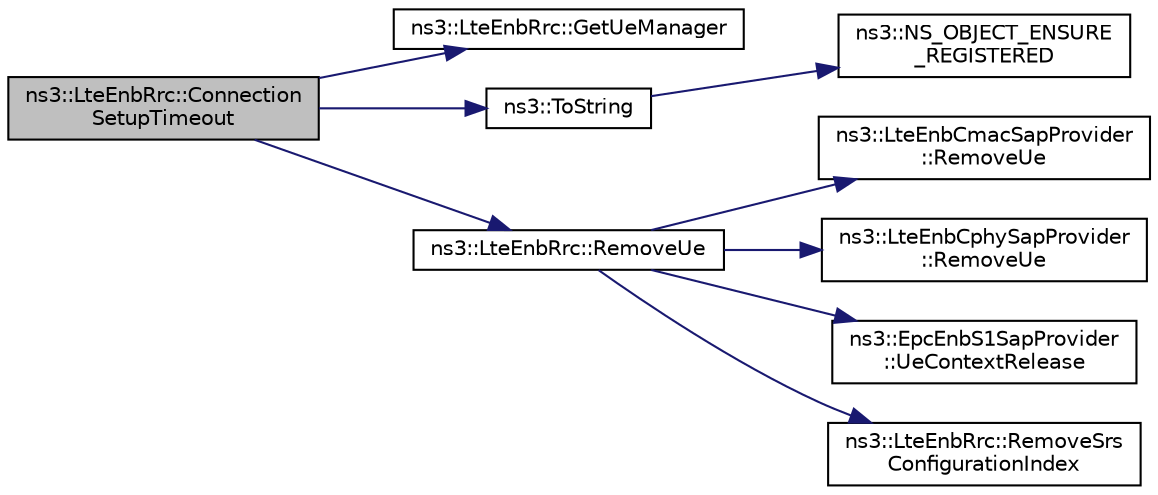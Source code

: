 digraph "ns3::LteEnbRrc::ConnectionSetupTimeout"
{
  edge [fontname="Helvetica",fontsize="10",labelfontname="Helvetica",labelfontsize="10"];
  node [fontname="Helvetica",fontsize="10",shape=record];
  rankdir="LR";
  Node1 [label="ns3::LteEnbRrc::Connection\lSetupTimeout",height=0.2,width=0.4,color="black", fillcolor="grey75", style="filled", fontcolor="black"];
  Node1 -> Node2 [color="midnightblue",fontsize="10",style="solid"];
  Node2 [label="ns3::LteEnbRrc::GetUeManager",height=0.2,width=0.4,color="black", fillcolor="white", style="filled",URL="$de/d65/classns3_1_1LteEnbRrc.html#a875653948b565dc50b33f6a0434e32d9"];
  Node1 -> Node3 [color="midnightblue",fontsize="10",style="solid"];
  Node3 [label="ns3::ToString",height=0.2,width=0.4,color="black", fillcolor="white", style="filled",URL="$d7/d2e/namespacens3.html#a3d1f7e1bec1972e2ae8d64673fcfcd9c"];
  Node3 -> Node4 [color="midnightblue",fontsize="10",style="solid"];
  Node4 [label="ns3::NS_OBJECT_ENSURE\l_REGISTERED",height=0.2,width=0.4,color="black", fillcolor="white", style="filled",URL="$d7/d2e/namespacens3.html#ac633cbd86ee5879afd4312a843a9ff8c"];
  Node1 -> Node5 [color="midnightblue",fontsize="10",style="solid"];
  Node5 [label="ns3::LteEnbRrc::RemoveUe",height=0.2,width=0.4,color="black", fillcolor="white", style="filled",URL="$de/d65/classns3_1_1LteEnbRrc.html#a0e507111feeaf6e7f34555b6141525f7"];
  Node5 -> Node6 [color="midnightblue",fontsize="10",style="solid"];
  Node6 [label="ns3::LteEnbCmacSapProvider\l::RemoveUe",height=0.2,width=0.4,color="black", fillcolor="white", style="filled",URL="$dd/d73/classns3_1_1LteEnbCmacSapProvider.html#aad910503052260849718b3d652d163f9"];
  Node5 -> Node7 [color="midnightblue",fontsize="10",style="solid"];
  Node7 [label="ns3::LteEnbCphySapProvider\l::RemoveUe",height=0.2,width=0.4,color="black", fillcolor="white", style="filled",URL="$db/d1a/classns3_1_1LteEnbCphySapProvider.html#a91270ace0ff572f87ca50e95bbe9535e"];
  Node5 -> Node8 [color="midnightblue",fontsize="10",style="solid"];
  Node8 [label="ns3::EpcEnbS1SapProvider\l::UeContextRelease",height=0.2,width=0.4,color="black", fillcolor="white", style="filled",URL="$d6/d42/classns3_1_1EpcEnbS1SapProvider.html#a0b36291eb6b5ceb0f5bae61fc71944d9"];
  Node5 -> Node9 [color="midnightblue",fontsize="10",style="solid"];
  Node9 [label="ns3::LteEnbRrc::RemoveSrs\lConfigurationIndex",height=0.2,width=0.4,color="black", fillcolor="white", style="filled",URL="$de/d65/classns3_1_1LteEnbRrc.html#af6895c64bf0626b4f0a6076a1e74f3b5"];
}
